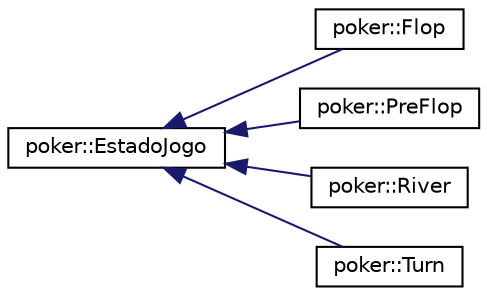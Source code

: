 digraph "Gráfico de Hierarquia de Classes"
{
  edge [fontname="Helvetica",fontsize="10",labelfontname="Helvetica",labelfontsize="10"];
  node [fontname="Helvetica",fontsize="10",shape=record];
  rankdir="LR";
  Node0 [label="poker::EstadoJogo",height=0.2,width=0.4,color="black", fillcolor="white", style="filled",URL="$classpoker_1_1EstadoJogo.html"];
  Node0 -> Node1 [dir="back",color="midnightblue",fontsize="10",style="solid",fontname="Helvetica"];
  Node1 [label="poker::Flop",height=0.2,width=0.4,color="black", fillcolor="white", style="filled",URL="$classpoker_1_1Flop.html"];
  Node0 -> Node2 [dir="back",color="midnightblue",fontsize="10",style="solid",fontname="Helvetica"];
  Node2 [label="poker::PreFlop",height=0.2,width=0.4,color="black", fillcolor="white", style="filled",URL="$classpoker_1_1PreFlop.html"];
  Node0 -> Node3 [dir="back",color="midnightblue",fontsize="10",style="solid",fontname="Helvetica"];
  Node3 [label="poker::River",height=0.2,width=0.4,color="black", fillcolor="white", style="filled",URL="$classpoker_1_1River.html"];
  Node0 -> Node4 [dir="back",color="midnightblue",fontsize="10",style="solid",fontname="Helvetica"];
  Node4 [label="poker::Turn",height=0.2,width=0.4,color="black", fillcolor="white", style="filled",URL="$classpoker_1_1Turn.html"];
}
